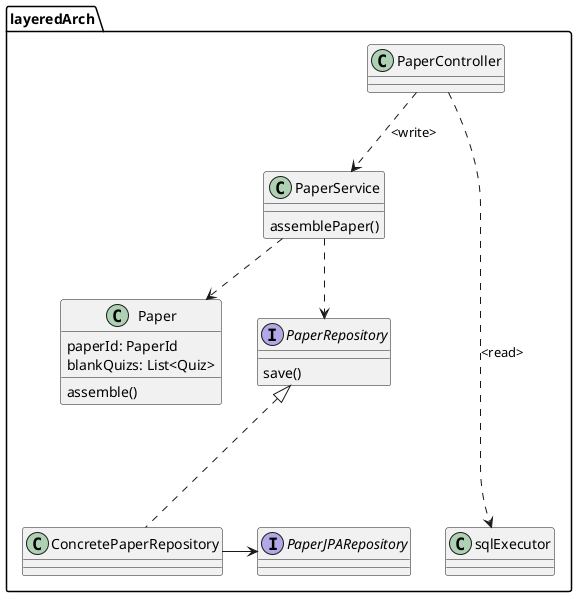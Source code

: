 @startuml

package layeredArch {
    class "PaperController" as oc{}

    class "PaperService" as os {
        assemblePaper()
    }

    class "Paper" as od {
        paperId: PaperId
        blankQuizs: List<Quiz>
        assemble()
    }

    interface PaperRepository {
        save()
    }

    class PaperJPARepository {}

    class ConcretePaperRepository {}

    interface PaperJPARepository{}

    oc ..> os :<write>
    os ..> od
    os ..> PaperRepository
    oc .....> sqlExecutor :<read>

    PaperRepository <|... ConcretePaperRepository
    ConcretePaperRepository -right-> PaperJPARepository
}


@enduml
